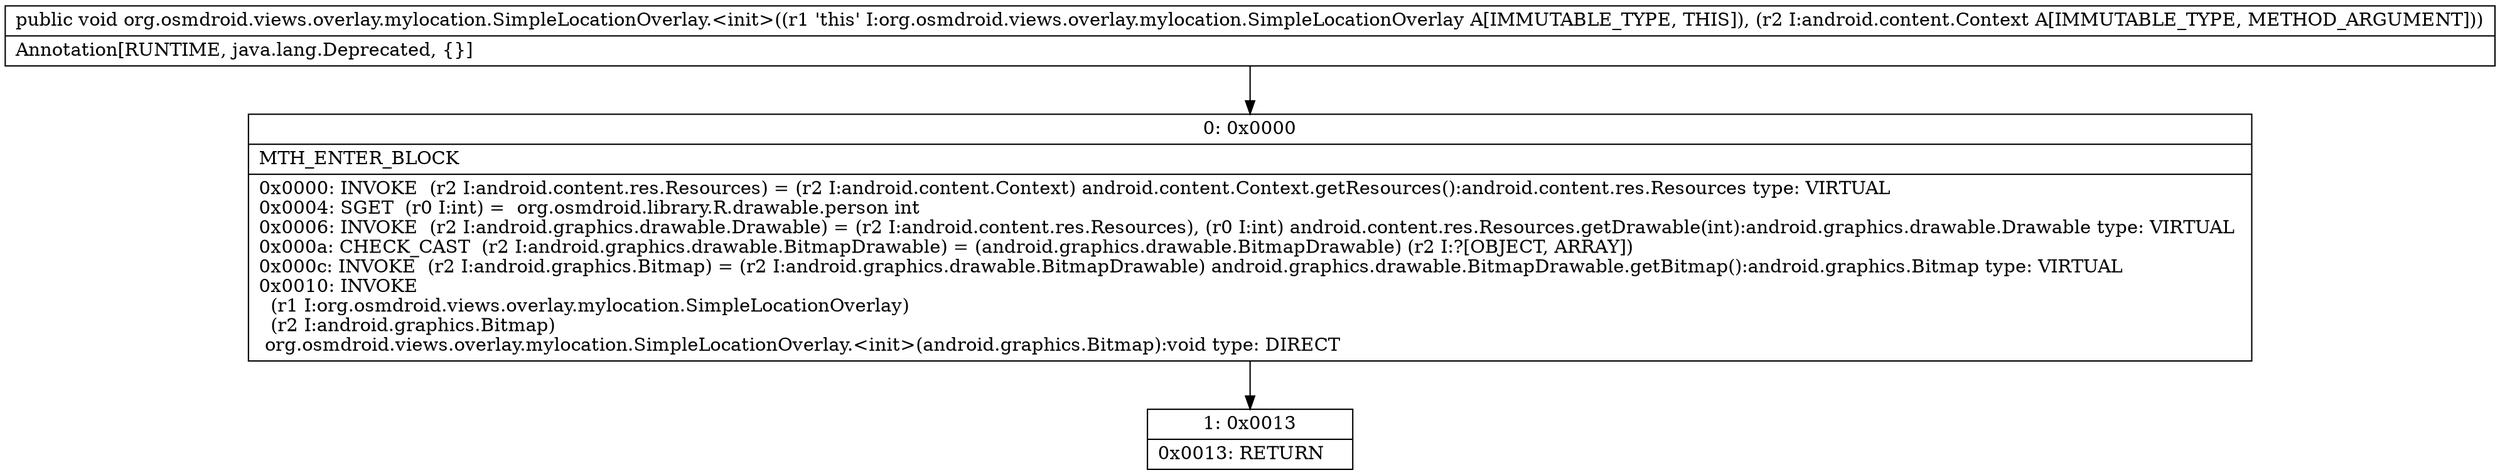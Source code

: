 digraph "CFG fororg.osmdroid.views.overlay.mylocation.SimpleLocationOverlay.\<init\>(Landroid\/content\/Context;)V" {
Node_0 [shape=record,label="{0\:\ 0x0000|MTH_ENTER_BLOCK\l|0x0000: INVOKE  (r2 I:android.content.res.Resources) = (r2 I:android.content.Context) android.content.Context.getResources():android.content.res.Resources type: VIRTUAL \l0x0004: SGET  (r0 I:int) =  org.osmdroid.library.R.drawable.person int \l0x0006: INVOKE  (r2 I:android.graphics.drawable.Drawable) = (r2 I:android.content.res.Resources), (r0 I:int) android.content.res.Resources.getDrawable(int):android.graphics.drawable.Drawable type: VIRTUAL \l0x000a: CHECK_CAST  (r2 I:android.graphics.drawable.BitmapDrawable) = (android.graphics.drawable.BitmapDrawable) (r2 I:?[OBJECT, ARRAY]) \l0x000c: INVOKE  (r2 I:android.graphics.Bitmap) = (r2 I:android.graphics.drawable.BitmapDrawable) android.graphics.drawable.BitmapDrawable.getBitmap():android.graphics.Bitmap type: VIRTUAL \l0x0010: INVOKE  \l  (r1 I:org.osmdroid.views.overlay.mylocation.SimpleLocationOverlay)\l  (r2 I:android.graphics.Bitmap)\l org.osmdroid.views.overlay.mylocation.SimpleLocationOverlay.\<init\>(android.graphics.Bitmap):void type: DIRECT \l}"];
Node_1 [shape=record,label="{1\:\ 0x0013|0x0013: RETURN   \l}"];
MethodNode[shape=record,label="{public void org.osmdroid.views.overlay.mylocation.SimpleLocationOverlay.\<init\>((r1 'this' I:org.osmdroid.views.overlay.mylocation.SimpleLocationOverlay A[IMMUTABLE_TYPE, THIS]), (r2 I:android.content.Context A[IMMUTABLE_TYPE, METHOD_ARGUMENT]))  | Annotation[RUNTIME, java.lang.Deprecated, \{\}]\l}"];
MethodNode -> Node_0;
Node_0 -> Node_1;
}


